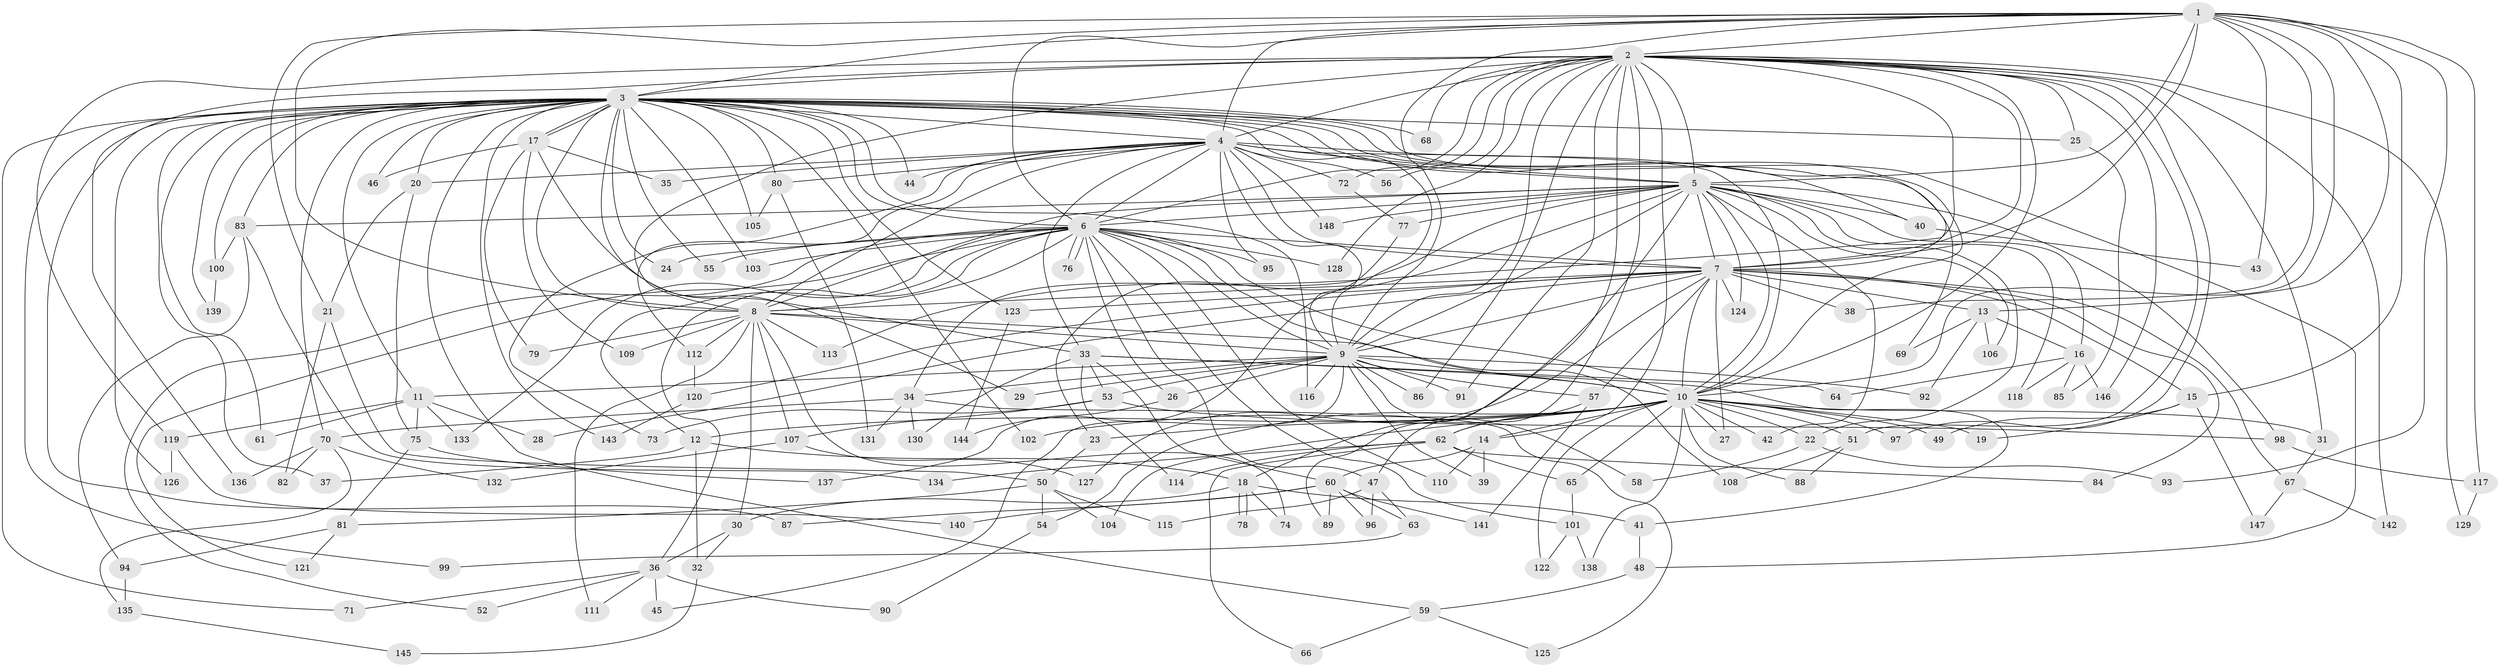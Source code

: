 // Generated by graph-tools (version 1.1) at 2025/10/02/27/25 16:10:57]
// undirected, 148 vertices, 321 edges
graph export_dot {
graph [start="1"]
  node [color=gray90,style=filled];
  1;
  2;
  3;
  4;
  5;
  6;
  7;
  8;
  9;
  10;
  11;
  12;
  13;
  14;
  15;
  16;
  17;
  18;
  19;
  20;
  21;
  22;
  23;
  24;
  25;
  26;
  27;
  28;
  29;
  30;
  31;
  32;
  33;
  34;
  35;
  36;
  37;
  38;
  39;
  40;
  41;
  42;
  43;
  44;
  45;
  46;
  47;
  48;
  49;
  50;
  51;
  52;
  53;
  54;
  55;
  56;
  57;
  58;
  59;
  60;
  61;
  62;
  63;
  64;
  65;
  66;
  67;
  68;
  69;
  70;
  71;
  72;
  73;
  74;
  75;
  76;
  77;
  78;
  79;
  80;
  81;
  82;
  83;
  84;
  85;
  86;
  87;
  88;
  89;
  90;
  91;
  92;
  93;
  94;
  95;
  96;
  97;
  98;
  99;
  100;
  101;
  102;
  103;
  104;
  105;
  106;
  107;
  108;
  109;
  110;
  111;
  112;
  113;
  114;
  115;
  116;
  117;
  118;
  119;
  120;
  121;
  122;
  123;
  124;
  125;
  126;
  127;
  128;
  129;
  130;
  131;
  132;
  133;
  134;
  135;
  136;
  137;
  138;
  139;
  140;
  141;
  142;
  143;
  144;
  145;
  146;
  147;
  148;
  1 -- 2;
  1 -- 3;
  1 -- 4;
  1 -- 5;
  1 -- 6;
  1 -- 7;
  1 -- 8;
  1 -- 9;
  1 -- 10;
  1 -- 13;
  1 -- 15;
  1 -- 21;
  1 -- 38;
  1 -- 43;
  1 -- 93;
  1 -- 117;
  2 -- 3;
  2 -- 4;
  2 -- 5;
  2 -- 6;
  2 -- 7;
  2 -- 8;
  2 -- 9;
  2 -- 10;
  2 -- 14;
  2 -- 25;
  2 -- 31;
  2 -- 47;
  2 -- 51;
  2 -- 56;
  2 -- 68;
  2 -- 72;
  2 -- 86;
  2 -- 89;
  2 -- 91;
  2 -- 97;
  2 -- 113;
  2 -- 119;
  2 -- 128;
  2 -- 129;
  2 -- 136;
  2 -- 142;
  2 -- 146;
  3 -- 4;
  3 -- 5;
  3 -- 6;
  3 -- 7;
  3 -- 8;
  3 -- 9;
  3 -- 10;
  3 -- 11;
  3 -- 17;
  3 -- 17;
  3 -- 20;
  3 -- 24;
  3 -- 25;
  3 -- 29;
  3 -- 37;
  3 -- 40;
  3 -- 44;
  3 -- 46;
  3 -- 48;
  3 -- 55;
  3 -- 59;
  3 -- 61;
  3 -- 68;
  3 -- 70;
  3 -- 71;
  3 -- 80;
  3 -- 83;
  3 -- 87;
  3 -- 99;
  3 -- 100;
  3 -- 102;
  3 -- 103;
  3 -- 105;
  3 -- 116;
  3 -- 123;
  3 -- 126;
  3 -- 139;
  3 -- 143;
  4 -- 5;
  4 -- 6;
  4 -- 7;
  4 -- 8;
  4 -- 9;
  4 -- 10;
  4 -- 20;
  4 -- 33;
  4 -- 35;
  4 -- 44;
  4 -- 56;
  4 -- 69;
  4 -- 72;
  4 -- 73;
  4 -- 80;
  4 -- 95;
  4 -- 112;
  4 -- 148;
  5 -- 6;
  5 -- 7;
  5 -- 8;
  5 -- 9;
  5 -- 10;
  5 -- 16;
  5 -- 18;
  5 -- 22;
  5 -- 23;
  5 -- 34;
  5 -- 40;
  5 -- 42;
  5 -- 77;
  5 -- 83;
  5 -- 98;
  5 -- 106;
  5 -- 118;
  5 -- 124;
  5 -- 148;
  6 -- 7;
  6 -- 8;
  6 -- 9;
  6 -- 10;
  6 -- 12;
  6 -- 24;
  6 -- 26;
  6 -- 36;
  6 -- 47;
  6 -- 52;
  6 -- 55;
  6 -- 76;
  6 -- 76;
  6 -- 95;
  6 -- 101;
  6 -- 103;
  6 -- 108;
  6 -- 110;
  6 -- 121;
  6 -- 128;
  6 -- 133;
  7 -- 8;
  7 -- 9;
  7 -- 10;
  7 -- 13;
  7 -- 15;
  7 -- 27;
  7 -- 28;
  7 -- 38;
  7 -- 57;
  7 -- 67;
  7 -- 84;
  7 -- 120;
  7 -- 123;
  7 -- 124;
  7 -- 127;
  8 -- 9;
  8 -- 10;
  8 -- 30;
  8 -- 74;
  8 -- 79;
  8 -- 107;
  8 -- 109;
  8 -- 111;
  8 -- 112;
  8 -- 113;
  9 -- 10;
  9 -- 11;
  9 -- 26;
  9 -- 29;
  9 -- 34;
  9 -- 39;
  9 -- 45;
  9 -- 53;
  9 -- 57;
  9 -- 58;
  9 -- 86;
  9 -- 91;
  9 -- 92;
  9 -- 116;
  10 -- 12;
  10 -- 14;
  10 -- 19;
  10 -- 22;
  10 -- 23;
  10 -- 27;
  10 -- 31;
  10 -- 42;
  10 -- 49;
  10 -- 51;
  10 -- 54;
  10 -- 62;
  10 -- 65;
  10 -- 88;
  10 -- 97;
  10 -- 102;
  10 -- 104;
  10 -- 122;
  10 -- 138;
  11 -- 28;
  11 -- 61;
  11 -- 75;
  11 -- 119;
  11 -- 133;
  12 -- 18;
  12 -- 32;
  12 -- 37;
  13 -- 16;
  13 -- 69;
  13 -- 92;
  13 -- 106;
  14 -- 39;
  14 -- 60;
  14 -- 110;
  15 -- 19;
  15 -- 49;
  15 -- 147;
  16 -- 64;
  16 -- 85;
  16 -- 118;
  16 -- 146;
  17 -- 33;
  17 -- 35;
  17 -- 46;
  17 -- 79;
  17 -- 109;
  18 -- 30;
  18 -- 41;
  18 -- 74;
  18 -- 78;
  18 -- 78;
  20 -- 21;
  20 -- 75;
  21 -- 50;
  21 -- 82;
  22 -- 58;
  22 -- 93;
  23 -- 50;
  25 -- 85;
  26 -- 144;
  30 -- 32;
  30 -- 36;
  31 -- 67;
  32 -- 145;
  33 -- 41;
  33 -- 53;
  33 -- 60;
  33 -- 64;
  33 -- 114;
  33 -- 130;
  34 -- 70;
  34 -- 125;
  34 -- 130;
  34 -- 131;
  36 -- 45;
  36 -- 52;
  36 -- 71;
  36 -- 90;
  36 -- 111;
  40 -- 43;
  41 -- 48;
  47 -- 63;
  47 -- 96;
  47 -- 115;
  48 -- 59;
  50 -- 54;
  50 -- 81;
  50 -- 104;
  50 -- 115;
  51 -- 88;
  51 -- 108;
  53 -- 73;
  53 -- 98;
  53 -- 107;
  54 -- 90;
  57 -- 62;
  57 -- 141;
  59 -- 66;
  59 -- 125;
  60 -- 63;
  60 -- 87;
  60 -- 89;
  60 -- 96;
  60 -- 140;
  60 -- 141;
  62 -- 65;
  62 -- 66;
  62 -- 84;
  62 -- 114;
  62 -- 134;
  63 -- 99;
  65 -- 101;
  67 -- 142;
  67 -- 147;
  70 -- 82;
  70 -- 132;
  70 -- 135;
  70 -- 136;
  72 -- 77;
  75 -- 81;
  75 -- 137;
  77 -- 137;
  80 -- 105;
  80 -- 131;
  81 -- 94;
  81 -- 121;
  83 -- 94;
  83 -- 100;
  83 -- 134;
  94 -- 135;
  98 -- 117;
  100 -- 139;
  101 -- 122;
  101 -- 138;
  107 -- 127;
  107 -- 132;
  112 -- 120;
  117 -- 129;
  119 -- 126;
  119 -- 140;
  120 -- 143;
  123 -- 144;
  135 -- 145;
}
